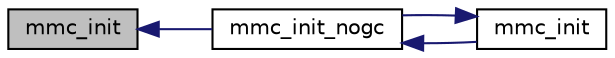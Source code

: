 digraph "mmc_init"
{
  edge [fontname="Helvetica",fontsize="10",labelfontname="Helvetica",labelfontsize="10"];
  node [fontname="Helvetica",fontsize="10",shape=record];
  rankdir="LR";
  Node4 [label="mmc_init",height=0.2,width=0.4,color="black", fillcolor="grey75", style="filled", fontcolor="black"];
  Node4 -> Node5 [dir="back",color="midnightblue",fontsize="10",style="solid",fontname="Helvetica"];
  Node5 [label="mmc_init_nogc",height=0.2,width=0.4,color="black", fillcolor="white", style="filled",URL="$d5/d50/omc__init_8h.html#a63237cc17cbaec8ad42e60990c6d2036"];
  Node5 -> Node6 [dir="back",color="midnightblue",fontsize="10",style="solid",fontname="Helvetica"];
  Node6 [label="mmc_init",height=0.2,width=0.4,color="black", fillcolor="white", style="filled",URL="$d5/d50/omc__init_8h.html#aaf7795698977a5af9e0f918e87228d56"];
  Node6 -> Node5 [dir="back",color="midnightblue",fontsize="10",style="solid",fontname="Helvetica"];
}

